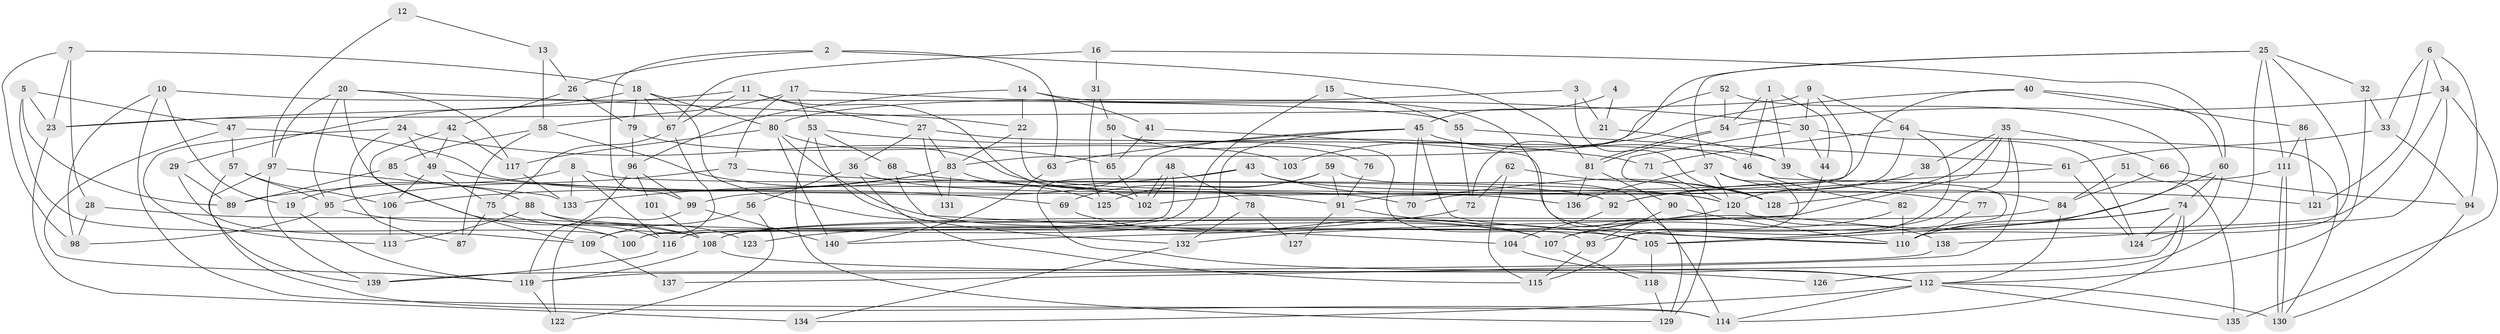 // coarse degree distribution, {4: 0.18571428571428572, 2: 0.07142857142857142, 6: 0.12857142857142856, 5: 0.17142857142857143, 8: 0.12857142857142856, 3: 0.22857142857142856, 7: 0.02857142857142857, 13: 0.014285714285714285, 10: 0.014285714285714285, 9: 0.014285714285714285, 12: 0.014285714285714285}
// Generated by graph-tools (version 1.1) at 2025/55/03/04/25 21:55:29]
// undirected, 140 vertices, 280 edges
graph export_dot {
graph [start="1"]
  node [color=gray90,style=filled];
  1;
  2;
  3;
  4;
  5;
  6;
  7;
  8;
  9;
  10;
  11;
  12;
  13;
  14;
  15;
  16;
  17;
  18;
  19;
  20;
  21;
  22;
  23;
  24;
  25;
  26;
  27;
  28;
  29;
  30;
  31;
  32;
  33;
  34;
  35;
  36;
  37;
  38;
  39;
  40;
  41;
  42;
  43;
  44;
  45;
  46;
  47;
  48;
  49;
  50;
  51;
  52;
  53;
  54;
  55;
  56;
  57;
  58;
  59;
  60;
  61;
  62;
  63;
  64;
  65;
  66;
  67;
  68;
  69;
  70;
  71;
  72;
  73;
  74;
  75;
  76;
  77;
  78;
  79;
  80;
  81;
  82;
  83;
  84;
  85;
  86;
  87;
  88;
  89;
  90;
  91;
  92;
  93;
  94;
  95;
  96;
  97;
  98;
  99;
  100;
  101;
  102;
  103;
  104;
  105;
  106;
  107;
  108;
  109;
  110;
  111;
  112;
  113;
  114;
  115;
  116;
  117;
  118;
  119;
  120;
  121;
  122;
  123;
  124;
  125;
  126;
  127;
  128;
  129;
  130;
  131;
  132;
  133;
  134;
  135;
  136;
  137;
  138;
  139;
  140;
  1 -- 44;
  1 -- 54;
  1 -- 39;
  1 -- 46;
  2 -- 99;
  2 -- 81;
  2 -- 26;
  2 -- 63;
  3 -- 80;
  3 -- 128;
  3 -- 21;
  4 -- 21;
  4 -- 45;
  5 -- 23;
  5 -- 47;
  5 -- 89;
  5 -- 100;
  6 -- 94;
  6 -- 34;
  6 -- 33;
  6 -- 121;
  7 -- 23;
  7 -- 18;
  7 -- 28;
  7 -- 98;
  8 -- 116;
  8 -- 133;
  8 -- 19;
  8 -- 92;
  9 -- 91;
  9 -- 30;
  9 -- 23;
  9 -- 64;
  10 -- 114;
  10 -- 98;
  10 -- 19;
  10 -- 55;
  11 -- 27;
  11 -- 67;
  11 -- 23;
  11 -- 102;
  12 -- 97;
  12 -- 13;
  13 -- 58;
  13 -- 26;
  14 -- 129;
  14 -- 22;
  14 -- 41;
  14 -- 96;
  15 -- 116;
  15 -- 55;
  16 -- 60;
  16 -- 67;
  16 -- 31;
  17 -- 73;
  17 -- 58;
  17 -- 30;
  17 -- 53;
  18 -- 29;
  18 -- 107;
  18 -- 67;
  18 -- 79;
  18 -- 80;
  19 -- 119;
  20 -- 95;
  20 -- 108;
  20 -- 22;
  20 -- 97;
  20 -- 117;
  21 -- 39;
  22 -- 92;
  22 -- 83;
  23 -- 134;
  24 -- 65;
  24 -- 49;
  24 -- 87;
  24 -- 113;
  25 -- 110;
  25 -- 111;
  25 -- 32;
  25 -- 37;
  25 -- 72;
  25 -- 126;
  26 -- 79;
  26 -- 42;
  27 -- 83;
  27 -- 36;
  27 -- 39;
  27 -- 131;
  28 -- 108;
  28 -- 98;
  29 -- 89;
  29 -- 109;
  30 -- 124;
  30 -- 44;
  30 -- 129;
  31 -- 125;
  31 -- 50;
  32 -- 33;
  32 -- 112;
  33 -- 61;
  33 -- 94;
  34 -- 138;
  34 -- 54;
  34 -- 100;
  34 -- 135;
  35 -- 108;
  35 -- 93;
  35 -- 38;
  35 -- 66;
  35 -- 128;
  35 -- 137;
  36 -- 70;
  36 -- 115;
  36 -- 56;
  37 -- 120;
  37 -- 77;
  37 -- 115;
  37 -- 136;
  38 -- 92;
  39 -- 84;
  40 -- 60;
  40 -- 102;
  40 -- 86;
  40 -- 103;
  41 -- 110;
  41 -- 65;
  42 -- 117;
  42 -- 49;
  42 -- 109;
  43 -- 112;
  43 -- 133;
  43 -- 120;
  43 -- 128;
  44 -- 140;
  45 -- 99;
  45 -- 46;
  45 -- 63;
  45 -- 70;
  45 -- 110;
  45 -- 116;
  46 -- 105;
  46 -- 82;
  47 -- 136;
  47 -- 57;
  47 -- 119;
  48 -- 100;
  48 -- 102;
  48 -- 102;
  48 -- 78;
  49 -- 75;
  49 -- 69;
  49 -- 106;
  50 -- 65;
  50 -- 76;
  50 -- 93;
  51 -- 84;
  51 -- 135;
  52 -- 110;
  52 -- 83;
  52 -- 54;
  53 -- 132;
  53 -- 68;
  53 -- 71;
  53 -- 129;
  54 -- 81;
  54 -- 81;
  55 -- 61;
  55 -- 72;
  56 -- 122;
  56 -- 109;
  57 -- 95;
  57 -- 106;
  57 -- 139;
  58 -- 87;
  58 -- 85;
  58 -- 125;
  59 -- 114;
  59 -- 69;
  59 -- 91;
  59 -- 125;
  60 -- 74;
  60 -- 107;
  60 -- 124;
  61 -- 124;
  61 -- 92;
  62 -- 72;
  62 -- 128;
  62 -- 115;
  63 -- 140;
  64 -- 130;
  64 -- 70;
  64 -- 71;
  64 -- 107;
  65 -- 102;
  66 -- 94;
  66 -- 84;
  67 -- 109;
  67 -- 75;
  68 -- 121;
  68 -- 104;
  69 -- 107;
  71 -- 120;
  72 -- 123;
  73 -- 120;
  73 -- 95;
  74 -- 119;
  74 -- 110;
  74 -- 105;
  74 -- 114;
  74 -- 124;
  75 -- 116;
  75 -- 87;
  76 -- 91;
  77 -- 110;
  78 -- 132;
  78 -- 127;
  79 -- 96;
  79 -- 103;
  80 -- 91;
  80 -- 107;
  80 -- 117;
  80 -- 140;
  81 -- 90;
  81 -- 136;
  82 -- 107;
  82 -- 110;
  83 -- 102;
  83 -- 89;
  83 -- 106;
  83 -- 131;
  84 -- 108;
  84 -- 112;
  85 -- 89;
  85 -- 88;
  86 -- 111;
  86 -- 121;
  88 -- 113;
  88 -- 105;
  88 -- 123;
  90 -- 93;
  90 -- 110;
  91 -- 105;
  91 -- 127;
  92 -- 104;
  93 -- 115;
  94 -- 130;
  95 -- 100;
  95 -- 98;
  96 -- 119;
  96 -- 99;
  96 -- 101;
  97 -- 114;
  97 -- 133;
  97 -- 139;
  99 -- 140;
  99 -- 122;
  101 -- 108;
  104 -- 112;
  105 -- 118;
  106 -- 113;
  107 -- 118;
  108 -- 119;
  108 -- 126;
  109 -- 137;
  111 -- 130;
  111 -- 130;
  111 -- 120;
  112 -- 114;
  112 -- 130;
  112 -- 134;
  112 -- 135;
  116 -- 139;
  117 -- 133;
  118 -- 129;
  119 -- 122;
  120 -- 132;
  120 -- 138;
  132 -- 134;
  138 -- 139;
}
